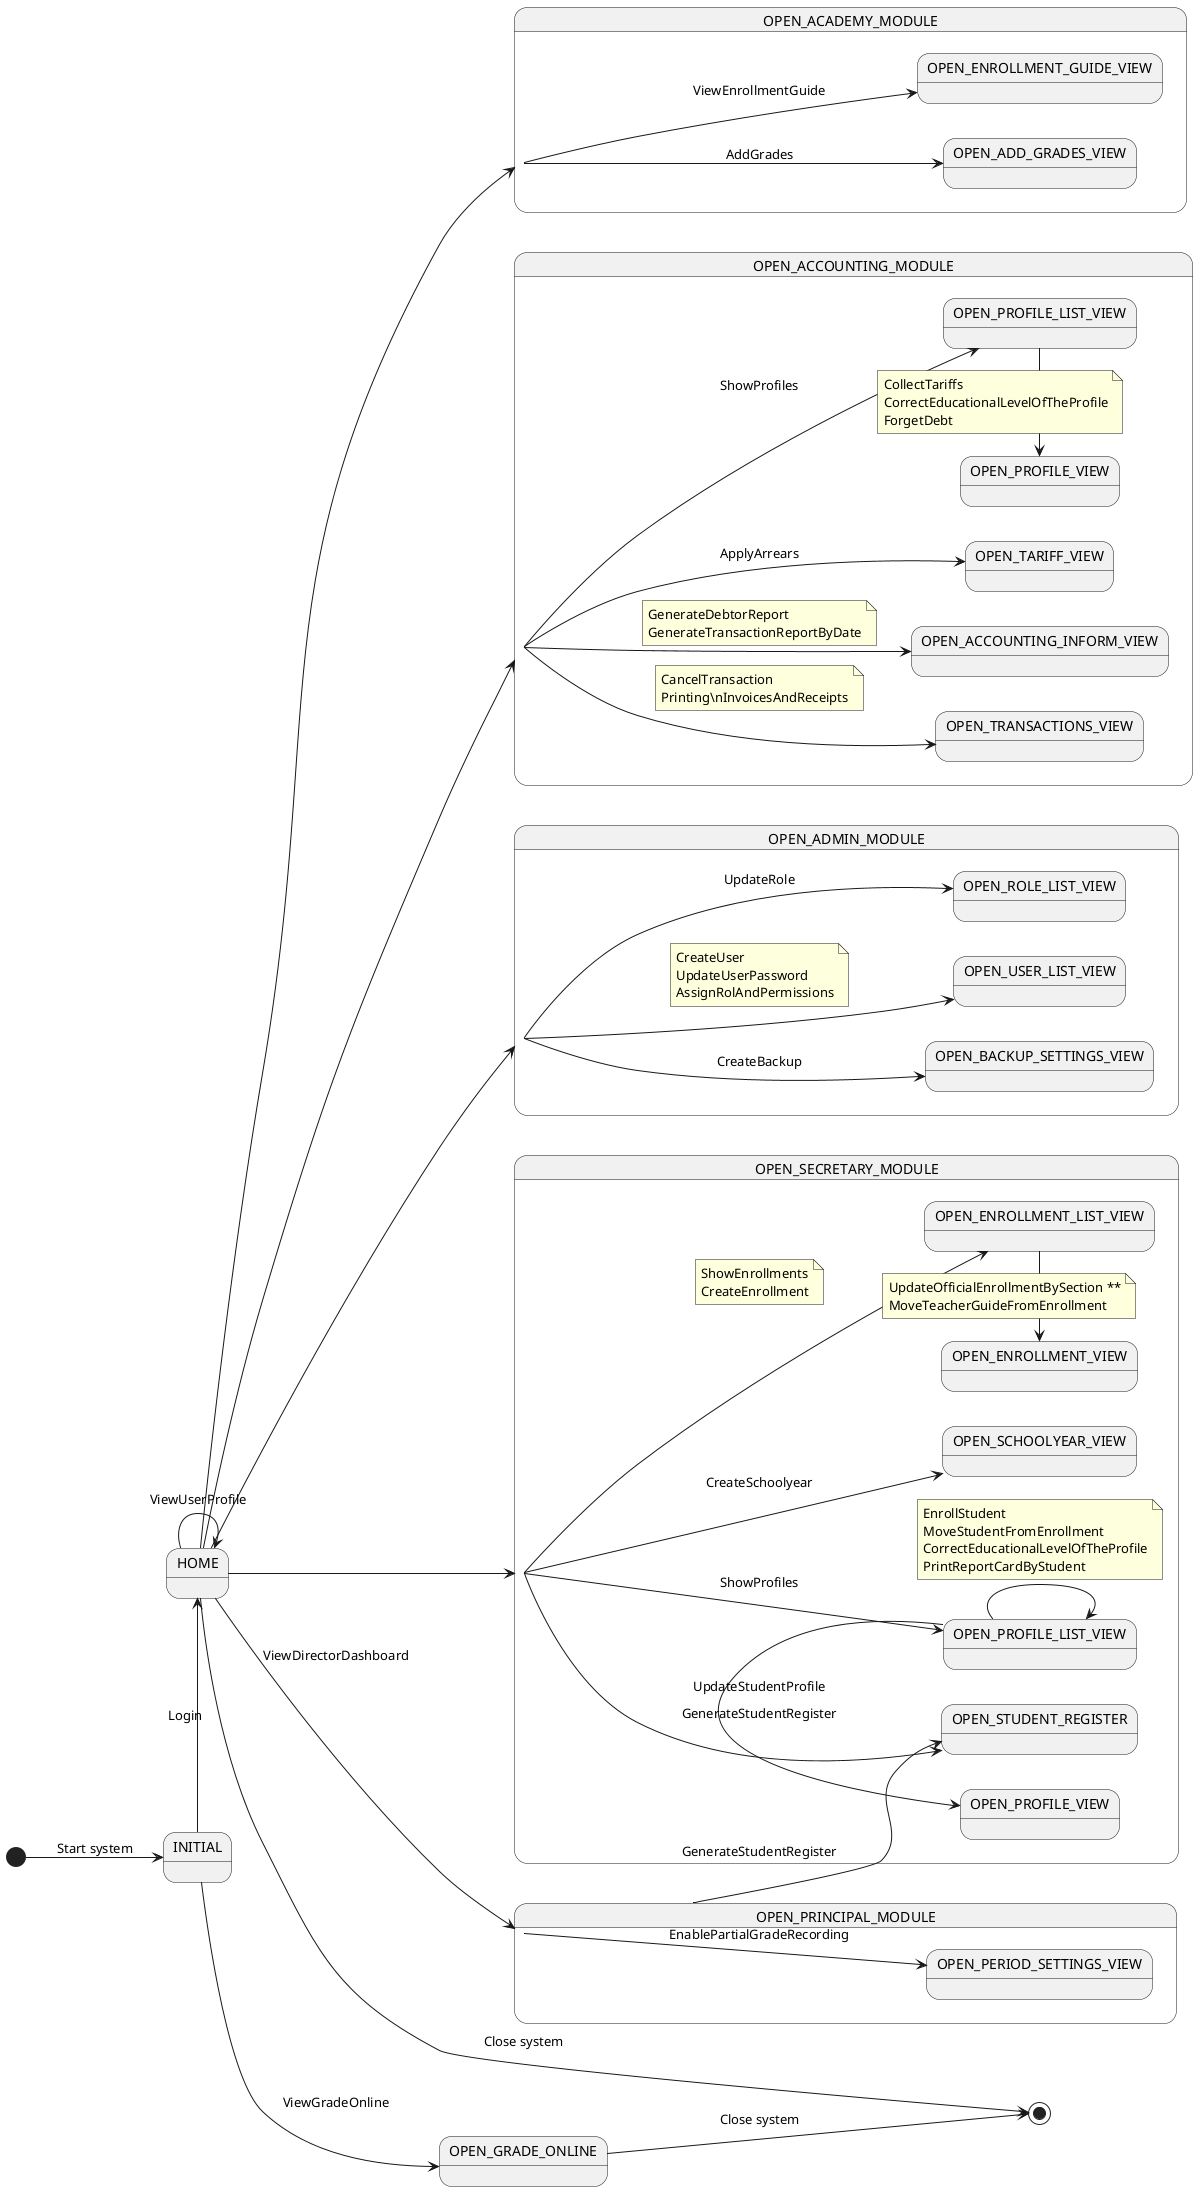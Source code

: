 @startuml
'skinparam BackgroundColor transparent
left to right direction

state INITIAL
state HOME
state OPEN_GRADE_ONLINE

'-- Relations --
[*] --> INITIAL : Start system

INITIAL -left-> HOME : Login
INITIAL --> OPEN_GRADE_ONLINE : ViewGradeOnline

'Home to subsystems
HOME --> OPEN_ACADEMY_MODULE
HOME --> OPEN_ACCOUNTING_MODULE
HOME --> OPEN_ADMIN_MODULE
HOME --> OPEN_SECRETARY_MODULE
HOME --> OPEN_PRINCIPAL_MODULE : ViewDirectorDashboard

HOME --> HOME : ViewUserProfile

'OPEN_ACADEMY_SUBSYSTEM
state OPEN_ACADEMY_MODULE {

    state OPEN_ENROLLMENT_GUIDE_VIEW
    OPEN_ACADEMY_MODULE --> OPEN_ENROLLMENT_GUIDE_VIEW : ViewEnrollmentGuide

    state OPEN_ADD_GRADES_VIEW
    OPEN_ACADEMY_MODULE --> OPEN_ADD_GRADES_VIEW : AddGrades
}

'OPEN_ACCOUNTING_SUBSYSTEM
state OPEN_ACCOUNTING_MODULE {

    state OPEN_ACCOUNTING_PROFILE_VIEW as "OPEN_PROFILE_VIEW"
    state OPEN_ACCOUNTING_PROFILE_LIST_VIEW as "OPEN_PROFILE_LIST_VIEW"
    state OPEN_TRANSACTIONS_VIEW
    state OPEN_ACCOUNTING_INFORM_VIEW
    state OPEN_TARIFF_VIEW

    OPEN_ACCOUNTING_MODULE --> OPEN_ACCOUNTING_PROFILE_LIST_VIEW : ShowProfiles

    OPEN_ACCOUNTING_PROFILE_LIST_VIEW -left-> OPEN_ACCOUNTING_PROFILE_VIEW
    note on link
        CollectTariffs
        CorrectEducationalLevelOfTheProfile
        ForgetDebt
    end note

    OPEN_ACCOUNTING_MODULE --> OPEN_TRANSACTIONS_VIEW
    note on link
        CancelTransaction
        Printing\nInvoicesAndReceipts
    end note

    OPEN_ACCOUNTING_MODULE --> OPEN_ACCOUNTING_INFORM_VIEW
    note on link
        GenerateDebtorReport
        GenerateTransactionReportByDate
    end note

    OPEN_ACCOUNTING_MODULE --> OPEN_TARIFF_VIEW : ApplyArrears
}

'OPEN_ADMIN_SUBSYSTEM
state OPEN_ADMIN_MODULE {

    state OPEN_USER_LIST_VIEW
    state OPEN_ROLE_LIST_VIEW
    state OPEN_BACKUP_SETTINGS_VIEW

    OPEN_ADMIN_MODULE --> OPEN_USER_LIST_VIEW
    note on link
        CreateUser
        UpdateUserPassword
        AssignRolAndPermissions
    end note

    OPEN_ADMIN_MODULE --> OPEN_ROLE_LIST_VIEW : UpdateRole
    OPEN_ADMIN_MODULE --> OPEN_BACKUP_SETTINGS_VIEW : CreateBackup
}

'OPEN_SECRETARY_SUBSYSTEM
state OPEN_SECRETARY_MODULE {

    state OPEN_ENROLLMENT_VIEW
    state OPEN_ENROLLMENT_LIST_VIEW

    state OPEN_PROFILE_VIEW
    state OPEN_PROFILE_LIST_VIEW

    state OPEN_SCHOOLYEAR_VIEW

    OPEN_SECRETARY_MODULE --> OPEN_ENROLLMENT_LIST_VIEW
    note on link
        ShowEnrollments
        CreateEnrollment
    end note

    OPEN_ENROLLMENT_LIST_VIEW -left-> OPEN_ENROLLMENT_VIEW
    note on link
        UpdateOfficialEnrollmentBySection **
        MoveTeacherGuideFromEnrollment
    end note

    OPEN_SECRETARY_MODULE --> OPEN_PROFILE_LIST_VIEW : ShowProfiles

    OPEN_PROFILE_LIST_VIEW -left-> OPEN_PROFILE_VIEW : UpdateStudentProfile
    OPEN_PROFILE_LIST_VIEW --> OPEN_PROFILE_LIST_VIEW
    note on link
        EnrollStudent
        MoveStudentFromEnrollment
        CorrectEducationalLevelOfTheProfile
        PrintReportCardByStudent
    end note

    OPEN_SECRETARY_MODULE --> OPEN_SCHOOLYEAR_VIEW : CreateSchoolyear
    OPEN_SECRETARY_MODULE --> OPEN_STUDENT_REGISTER : GenerateStudentRegister
}

'OPEN_PRINCIPAL_SUBSYSTEM
state OPEN_PRINCIPAL_MODULE {

    state OPEN_PERIOD_SETTINGS_VIEW
    state OPEN_STUDENT_REGISTER

    OPEN_PRINCIPAL_MODULE --> OPEN_PERIOD_SETTINGS_VIEW : EnablePartialGradeRecording
    OPEN_PRINCIPAL_MODULE --> OPEN_STUDENT_REGISTER : GenerateStudentRegister
}


'Exit point
HOME --> [*] : Close system
OPEN_GRADE_ONLINE --> [*] : Close system
@enduml